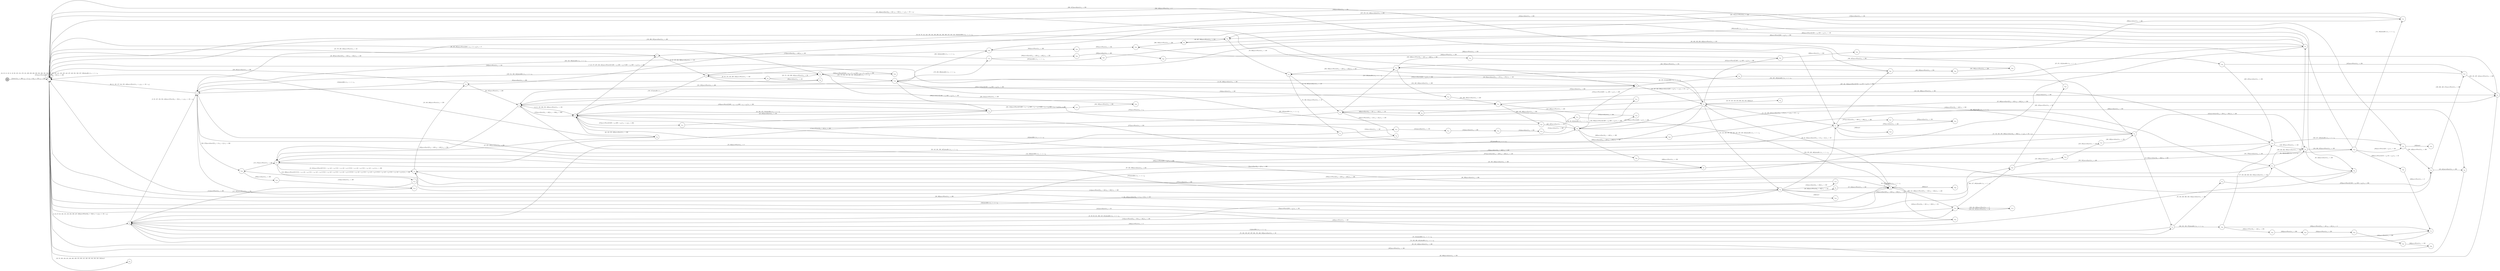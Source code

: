 digraph EFSM{
  graph [rankdir="LR", fontname="Latin Modern Math"];
  node [color="black", fillcolor="white", shape="circle", style="filled", fontname="Latin Modern Math"];
  edge [fontname="Latin Modern Math"];

  s0[fillcolor="gray", label=<s<sub>0</sub>>];
  s1[label=<s<sub>1</sub>>];
  s2[label=<s<sub>2</sub>>];
  s3[label=<s<sub>3</sub>>];
  s4[label=<s<sub>4</sub>>];
  s5[label=<s<sub>5</sub>>];
  s6[label=<s<sub>6</sub>>];
  s7[label=<s<sub>7</sub>>];
  s8[label=<s<sub>8</sub>>];
  s9[label=<s<sub>9</sub>>];
  s10[label=<s<sub>10</sub>>];
  s11[label=<s<sub>11</sub>>];
  s12[label=<s<sub>12</sub>>];
  s13[label=<s<sub>13</sub>>];
  s16[label=<s<sub>16</sub>>];
  s17[label=<s<sub>17</sub>>];
  s18[label=<s<sub>18</sub>>];
  s19[label=<s<sub>19</sub>>];
  s28[label=<s<sub>28</sub>>];
  s29[label=<s<sub>29</sub>>];
  s32[label=<s<sub>32</sub>>];
  s40[label=<s<sub>40</sub>>];
  s42[label=<s<sub>42</sub>>];
  s44[label=<s<sub>44</sub>>];
  s46[label=<s<sub>46</sub>>];
  s48[label=<s<sub>48</sub>>];
  s49[label=<s<sub>49</sub>>];
  s55[label=<s<sub>55</sub>>];
  s56[label=<s<sub>56</sub>>];
  s60[label=<s<sub>60</sub>>];
  s61[label=<s<sub>61</sub>>];
  s64[label=<s<sub>64</sub>>];
  s66[label=<s<sub>66</sub>>];
  s67[label=<s<sub>67</sub>>];
  s68[label=<s<sub>68</sub>>];
  s69[label=<s<sub>69</sub>>];
  s71[label=<s<sub>71</sub>>];
  s73[label=<s<sub>73</sub>>];
  s76[label=<s<sub>76</sub>>];
  s77[label=<s<sub>77</sub>>];
  s90[label=<s<sub>90</sub>>];
  s92[label=<s<sub>92</sub>>];
  s94[label=<s<sub>94</sub>>];
  s95[label=<s<sub>95</sub>>];
  s97[label=<s<sub>97</sub>>];
  s108[label=<s<sub>108</sub>>];
  s109[label=<s<sub>109</sub>>];
  s110[label=<s<sub>110</sub>>];
  s116[label=<s<sub>116</sub>>];
  s118[label=<s<sub>118</sub>>];
  s119[label=<s<sub>119</sub>>];
  s130[label=<s<sub>130</sub>>];
  s146[label=<s<sub>146</sub>>];
  s147[label=<s<sub>147</sub>>];
  s148[label=<s<sub>148</sub>>];
  s150[label=<s<sub>150</sub>>];
  s151[label=<s<sub>151</sub>>];
  s160[label=<s<sub>160</sub>>];
  s162[label=<s<sub>162</sub>>];
  s163[label=<s<sub>163</sub>>];
  s164[label=<s<sub>164</sub>>];
  s165[label=<s<sub>165</sub>>];
  s166[label=<s<sub>166</sub>>];
  s167[label=<s<sub>167</sub>>];
  s173[label=<s<sub>173</sub>>];
  s184[label=<s<sub>184</sub>>];
  s199[label=<s<sub>199</sub>>];
  s204[label=<s<sub>204</sub>>];
  s205[label=<s<sub>205</sub>>];
  s207[label=<s<sub>207</sub>>];
  s214[label=<s<sub>214</sub>>];
  s231[label=<s<sub>231</sub>>];
  s232[label=<s<sub>232</sub>>];
  s245[label=<s<sub>245</sub>>];
  s277[label=<s<sub>277</sub>>];
  s278[label=<s<sub>278</sub>>];
  s297[label=<s<sub>297</sub>>];
  s303[label=<s<sub>303</sub>>];
  s304[label=<s<sub>304</sub>>];
  s305[label=<s<sub>305</sub>>];
  s326[label=<s<sub>326</sub>>];
  s332[label=<s<sub>332</sub>>];
  s333[label=<s<sub>333</sub>>];
  s334[label=<s<sub>334</sub>>];
  s335[label=<s<sub>335</sub>>];
  s336[label=<s<sub>336</sub>>];
  s347[label=<s<sub>347</sub>>];
  s384[label=<s<sub>384</sub>>];
  s385[label=<s<sub>385</sub>>];
  s389[label=<s<sub>389</sub>>];
  s399[label=<s<sub>399</sub>>];
  s408[label=<s<sub>408</sub>>];
  s418[label=<s<sub>418</sub>>];
  s419[label=<s<sub>419</sub>>];
  s446[label=<s<sub>446</sub>>];
  s462[label=<s<sub>462</sub>>];
  s463[label=<s<sub>463</sub>>];
  s467[label=<s<sub>467</sub>>];
  s474[label=<s<sub>474</sub>>];
  s498[label=<s<sub>498</sub>>];
  s510[label=<s<sub>510</sub>>];
  s511[label=<s<sub>511</sub>>];
  s512[label=<s<sub>512</sub>>];
  s513[label=<s<sub>513</sub>>];
  s514[label=<s<sub>514</sub>>];
  s515[label=<s<sub>515</sub>>];
  s522[label=<s<sub>522</sub>>];

  s0->s1[label=<<i> [1]start:2/o<sub>1</sub> := 200, o<sub>2</sub> := 3, o<sub>3</sub> := 0&#91;r<sub>3</sub> := 150, r<sub>2</sub> := 250&#93;</i>>];
  s4->s5[label=<<i> [5]moveEast:0&#91;r<sub>3</sub> &gt; 2&#93;/o<sub>1</sub> := 200</i>>];
  s12->s13[label=<<i> [13, 330]moveEast:0&#91;r<sub>2</sub> &gt; 250&#93;/o<sub>1</sub> := 400</i>>];
  s13->s2[label=<<i> [14]shieldHit:1/o<sub>1</sub> := -1 + i<sub>0</sub></i>>];
  s2->s4[label=<<i> [15, 38, 83, 211, 382, 413, 451]alienHit:1/o<sub>1</sub> := 1 + i<sub>0</sub></i>>];
  s16->s17[label=<<i> [17]moveWest:0&#91;r<sub>3</sub> &gt; 24&#93;/o<sub>1</sub> := 350</i>>];
  s17->s18[label=<<i> [18, 281]moveWest:0&#91;!(!(!(51 &gt; r<sub>2</sub>&or;-48 &gt; r<sub>3</sub>)&or;!(51 &gt; r<sub>2</sub>&or;-48 &gt; r<sub>3</sub>))&or;!(!(51 &gt; r<sub>2</sub>&or;-48 &gt; r<sub>3</sub>)&or;!(51 &gt; r<sub>2</sub>&or;-48 &gt; r<sub>3</sub>)))&#93;/o<sub>1</sub> := 300</i>>];
  s19->s5[label=<<i> [20, 187]moveWest:0/o<sub>1</sub> := 200</i>>];
  s1->s7[label=<<i> [26, 267]moveEast:0&#91;!(r<sub>3</sub> &gt; 102&or;r<sub>3</sub> &gt; 102)&#93;/o<sub>1</sub> := 100</i>>];
  s10->s40[label=<<i> [40, 85]moveEast:0&#91;!(r<sub>2</sub> &gt; 275&or;r<sub>2</sub> &gt; 275)&#93;/o<sub>1</sub> := 100</i>>];
  s16->s42[label=<<i> [42]moveWest:0&#91;!(r<sub>3</sub> &gt; 24&or;r<sub>3</sub> &gt; 24)&#93;/o<sub>1</sub> := 100</i>>];
  s42->s6[label=<<i> [43]shieldHit:1/o<sub>1</sub> := -1 + i<sub>0</sub></i>>];
  s44->s6[label=<<i> [45, 437]moveEast:0/o<sub>1</sub> := 150</i>>];
  s48->s49[label=<<i> [49, 441]moveEast:0/o<sub>1</sub> := 350</i>>];
  s55->s56[label=<<i> [56, 243]moveWest:0&#91;r<sub>3</sub> &gt; 102&#93;/o<sub>1</sub> := 150</i>>];
  s56->s4[label=<<i> [57, 244]moveWest:0/o<sub>1</sub> := 100</i>>];
  s4->s4[label=<<i> [58, 325]shieldHit:1/o<sub>1</sub> := -1 + i<sub>0</sub></i>>];
  s16->s60[label=<<i> [60]moveEast:0&#91;r<sub>3</sub> &gt; 102, r<sub>3</sub> &gt; 102&#93;/o<sub>1</sub> := 150</i>>];
  s60->s61[label=<<i> [61]moveEast:0/o<sub>1</sub> := 200</i>>];
  s61->s1[label=<<i> [62, 369]moveEast:0/o<sub>1</sub> := 250</i>>];
  s1->s9[label=<<i> [65, 124]moveEast:0&#91;r<sub>3</sub> &gt; 102, r<sub>3</sub> &gt; 102&#93;/o<sub>1</sub> := r<sub>2</sub>&#91;r<sub>2</sub> := 50 + r<sub>2</sub>&#93;</i>>];
  s67->s68[label=<<i> [68]moveWest:0&#91;350 &gt; r<sub>2</sub>&#93;/o<sub>1</sub> := 200</i>>];
  s40->s71[label=<<i> [71, 509, 531]moveWest:0/o<sub>1</sub> := 50</i>>];
  s71->s2[label=<<i> [72, 532]moveWest:0/o<sub>1</sub> := 0</i>>];
  s2->s73[label=<<i> [73, 101]shieldHit:1/o<sub>1</sub> := -1 + i<sub>0</sub></i>>];
  s77->s1[label=<<i> [78]moveWest:0&#91;350 &gt; r<sub>2</sub>&#93;/o<sub>1</sub> := 100</i>>];
  s4->s10[label=<<i> [39, 84, 452]moveEast:0&#91;!(r<sub>3</sub> &gt; 2&or;r<sub>3</sub> &gt; 2)&#93;/o<sub>1</sub> := 50</i>>];
  s40->s16[label=<<i> [41, 86, 367]moveEast:0/o<sub>1</sub> := 150</i>>];
  s16->s61[label=<<i> [87, 368]moveEast:0&#91;!(r<sub>3</sub> &gt; 102&or;r<sub>3</sub> &gt; 102)&#93;/o<sub>1</sub> := 200</i>>];
  s28->s90[label=<<i> [90]moveEast:0/o<sub>1</sub> := 150</i>>];
  s90->s3[label=<<i> [91]moveEast:0/o<sub>1</sub> := 200</i>>];
  s92->s77[label=<<i> [93, 469]alienHit:1/o<sub>1</sub> := 1 + i<sub>0</sub></i>>];
  s77->s94[label=<<i> [94, 536]alienHit:1/o<sub>1</sub> := 1 + i<sub>0</sub></i>>];
  s94->s95[label=<<i> [95, 422]moveEast:0/o<sub>1</sub> := 250</i>>];
  s95->s18[label=<<i> [96, 299]moveEast:0/o<sub>1</sub> := 300</i>>];
  s97->s1[label=<<i> [98, 500]moveWest:0/o<sub>1</sub> := 300</i>>];
  s3->s108[label=<<i> [108, 273]moveEast:0&#91;!(r<sub>3</sub> &gt; 2&or;r<sub>3</sub> &gt; 2)&#93;/o<sub>1</sub> := 300</i>>];
  s108->s109[label=<<i> [109]moveEast:0/o<sub>1</sub> := 350</i>>];
  s109->s110[label=<<i> [110]moveEast:0/o<sub>1</sub> := 400</i>>];
  s110->s1[label=<<i> [111]moveWest:0/o<sub>1</sub> := 350</i>>];
  s55->s108[label=<<i> [114]moveWest:0&#91;!(r<sub>3</sub> &gt; 102&or;r<sub>3</sub> &gt; 102)&#93;/o<sub>1</sub> := 300</i>>];
  s108->s17[label=<<i> [115, 274]moveWest:0/o<sub>1</sub> := 250</i>>];
  s17->s116[label=<<i> [116, 380]moveWest:0&#91;!(!(!(!(51 &gt; r<sub>2</sub>&or;-48 &gt; r<sub>3</sub>)&or;!(51 &gt; r<sub>2</sub>&or;-48 &gt; r<sub>3</sub>))&or;!(!(51 &gt; r<sub>2</sub>&or;-48 &gt; r<sub>3</sub>)&or;!(51 &gt; r<sub>2</sub>&or;-48 &gt; r<sub>3</sub>)))&or;!(!(!(51 &gt; r<sub>2</sub>&or;-48 &gt; r<sub>3</sub>)&or;!(51 &gt; r<sub>2</sub>&or;-48 &gt; r<sub>3</sub>))&or;!(!(51 &gt; r<sub>2</sub>&or;-48 &gt; r<sub>3</sub>)&or;!(51 &gt; r<sub>2</sub>&or;-48 &gt; r<sub>3</sub>))))&#93;/o<sub>1</sub> := 200</i>>];
  s2->s118[label=<<i> [118]moveWest:0&#91;!(r<sub>3</sub> &gt; 50&or;r<sub>3</sub> &gt; 50)&#93;/o<sub>1</sub> := 100</i>>];
  s118->s119[label=<<i> [119, 415, 487]moveWest:0/o<sub>1</sub> := 50</i>>];
  s119->s118[label=<<i> [120, 416, 488]moveWest:0/o<sub>1</sub> := 0</i>>];
  s118->s1[label=<<i> [121]moveEast:0/o<sub>1</sub> := 50</i>>];
  s10->s92[label=<<i> [126, 294]moveWest:0&#91;400 &gt; r<sub>2</sub>&#93;/o<sub>1</sub> := 250</i>>];
  s92->s9[label=<<i> [127]moveWest:0&#91;400 &gt; r<sub>2</sub>, 400 &gt; r<sub>2</sub>&#93;/o<sub>1</sub> := 200</i>>];
  s9->s3[label=<<i> [128]moveEast:0&#91;!(350 &gt; r<sub>2</sub>&or;350 &gt; r<sub>2</sub>)&#93;/o<sub>1</sub> := 250</i>>];
  s3->s29[label=<<i> [129, 314, 320, 340]shieldHit:1/o<sub>1</sub> := -1 + i<sub>0</sub></i>>];
  s130->s5[label=<<i> [131, 235]moveWest:0/o<sub>1</sub> := 200</i>>];
  s46->s1[label=<<i> [134]shieldHit:1/o<sub>1</sub> := -1 + i<sub>0</sub></i>>];
  s2->s3[label=<<i> [3, 35, 137, 156, 354, 448]moveWest:0&#91;r<sub>3</sub> &gt; 50&#93;/o<sub>1</sub> := r<sub>3</sub>&#91;r<sub>3</sub> := -50 + r<sub>3</sub>&#93;</i>>];
  s12->s10[label=<<i> [143]moveWest:0&#91;r<sub>2</sub> &gt; 449&#93;/o<sub>1</sub> := 350</i>>];
  s10->s3[label=<<i> [144, 200]shieldHit:1/o<sub>1</sub> := -1 + i<sub>0</sub></i>>];
  s92->s146[label=<<i> [146, 394]moveWest:0&#91;!(400 &gt; r<sub>2</sub>&or;400 &gt; r<sub>2</sub>)&#93;/o<sub>1</sub> := 300</i>>];
  s146->s147[label=<<i> [147, 395]moveWest:0/o<sub>1</sub> := 250</i>>];
  s148->s94[label=<<i> [149, 397]moveWest:0/o<sub>1</sub> := 150</i>>];
  s150->s151[label=<<i> [151, 302]alienHit:1/o<sub>1</sub> := 1 + i<sub>0</sub></i>>];
  s151->s69[label=<<i> [152]moveEast:0/o<sub>1</sub> := 150</i>>];
  s69->s1[label=<<i> [153, 308, 351]moveEast:0/o<sub>1</sub> := 200</i>>];
  s3->s1[label=<<i> [36, 81, 138, 157, 344, 355, 449]moveWest:0/o<sub>1</sub> := r<sub>3</sub>&#91;r<sub>3</sub> := -50 + r<sub>3</sub>&#93;</i>>];
  s160->s148[label=<<i> [161, 376]moveEast:0/o<sub>1</sub> := 100</i>>];
  s162->s163[label=<<i> [163]win:0</i>>];
  s164->s165[label=<<i> [165, 226]moveWest:0&#91;r<sub>2</sub> &gt; 449, r<sub>2</sub> &gt; 449&#93;/o<sub>1</sub> := 350</i>>];
  s165->s166[label=<<i> [166, 227]moveWest:0/o<sub>1</sub> := 300</i>>];
  s166->s167[label=<<i> [167]moveWest:0/o<sub>1</sub> := 250</i>>];
  s167->s61[label=<<i> [168, 191, 287, 431]moveWest:0/o<sub>1</sub> := 200</i>>];
  s61->s8[label=<<i> [88, 169, 192, 288, 432]moveWest:0/o<sub>1</sub> := 150</i>>];
  s130->s173[label=<<i> [173, 203, 296]alienHit:1/o<sub>1</sub> := 1 + i<sub>0</sub></i>>];
  s173->s7[label=<<i> [174]moveEast:0&#91;r<sub>2</sub> &gt; 449&#93;/o<sub>1</sub> := 100</i>>];
  s8->s6[label=<<i> [176, 517]alienHit:1/o<sub>1</sub> := 1 + i<sub>0</sub></i>>];
  s7->s1[label=<<i> [23, 178, 238, 482]moveWest:0/o<sub>1</sub> := 50</i>>];
  s55->s184[label=<<i> [184]moveEast:0&#91;r<sub>3</sub> &gt; 102&#93;/o<sub>1</sub> := 250</i>>];
  s184->s18[label=<<i> [185]moveEast:0/o<sub>1</sub> := 300</i>>];
  s18->s19[label=<<i> [19, 186, 260]moveWest:0/o<sub>1</sub> := 250</i>>];
  s5->s17[label=<<i> [188]moveEast:0&#91;!(r<sub>2</sub> &gt; 449&or;r<sub>2</sub> &gt; 449)&#93;/o<sub>1</sub> := 250</i>>];
  s29->s1[label=<<i> [30, 195, 291]moveWest:0&#91;848 &gt; r<sub>2</sub> + 3 &times; r<sub>3</sub>&#93;/o<sub>1</sub> := 0</i>>];
  s55->s11[label=<<i> [198, 276, 328, 460]alienHit:1/o<sub>1</sub> := 1 + i<sub>0</sub></i>>];
  s11->s199[label=<<i> [199]win:0</i>>];
  s3->s92[label=<<i> [92, 145, 201, 393, 407]alienHit:1/o<sub>1</sub> := 1 + i<sub>0</sub></i>>];
  s92->s130[label=<<i> [202, 295]shieldHit:1/o<sub>1</sub> := -1 + i<sub>0</sub></i>>];
  s173->s204[label=<<i> [204]moveEast:0&#91;!(r<sub>2</sub> &gt; 449&or;r<sub>2</sub> &gt; 449)&#93;/o<sub>1</sub> := 350</i>>];
  s204->s205[label=<<i> [205]moveEast:0/o<sub>1</sub> := 400</i>>];
  s205->s11[label=<<i> [206]moveWest:0/o<sub>1</sub> := 350</i>>];
  s11->s207[label=<<i> [207, 461, 504]moveWest:0&#91;!(50 &gt; r<sub>3</sub>&or;50 &gt; r<sub>3</sub>)&#93;/o<sub>1</sub> := 300</i>>];
  s207->s1[label=<<i> [208, 317]moveEast:0/o<sub>1</sub> := 350</i>>];
  s4->s16[label=<<i> [16, 59, 212]alienHit:1/o<sub>1</sub> := 1 + i<sub>0</sub></i>>];
  s16->s164[label=<<i> [213, 529]alienHit:1/o<sub>1</sub> := 1 + i<sub>0</sub></i>>];
  s164->s214[label=<<i> [214, 465, 494]moveEast:0/o<sub>1</sub> := 200</i>>];
  s214->s147[label=<<i> [215, 466, 495]moveEast:0/o<sub>1</sub> := 250</i>>];
  s162->s19[label=<<i> [218]moveEast:0/o<sub>1</sub> := 250</i>>];
  s19->s1[label=<<i> [219, 261]moveEast:0/o<sub>1</sub> := 300</i>>];
  s9->s10[label=<<i> [10, 125, 222, 256]moveEast:0&#91;350 &gt; r<sub>2</sub>&#93;/o<sub>1</sub> := r<sub>2</sub>&#91;r<sub>2</sub> := 50 + r<sub>2</sub>&#93;</i>>];
  s10->s11[label=<<i> [11, 141, 223, 257]moveEast:0&#91;r<sub>2</sub> &gt; 275&#93;/o<sub>1</sub> := r<sub>2</sub>&#91;r<sub>2</sub> := 50 + r<sub>2</sub>&#93;</i>>];
  s12->s164[label=<<i> [164, 225, 493]alienHit:1/o<sub>1</sub> := 1 + i<sub>0</sub></i>>];
  s166->s148[label=<<i> [228, 427]moveEast:0/o<sub>1</sub> := 350</i>>];
  s148->s6[label=<<i> [229]moveEast:0&#91;r<sub>2</sub> &gt; 449&#93;/o<sub>1</sub> := 400</i>>];
  s6->s44[label=<<i> [44, 230, 478, 518]alienHit:1/o<sub>1</sub> := 1 + i<sub>0</sub></i>>];
  s44->s231[label=<<i> [231, 519]moveWest:0&#91;!(!(699 &gt; r<sub>2</sub> + r<sub>3</sub>&or;699 &gt; r<sub>2</sub> + r<sub>3</sub>)&or;!(699 &gt; r<sub>2</sub> + r<sub>3</sub>&or;699 &gt; r<sub>2</sub> + r<sub>3</sub>))&#93;/o<sub>1</sub> := 350</i>>];
  s231->s232[label=<<i> [232, 520]moveWest:0/o<sub>1</sub> := 300</i>>];
  s232->s29[label=<<i> [233, 521]moveWest:0/o<sub>1</sub> := 250</i>>];
  s4->s245[label=<<i> [245]moveWest:0&#91;r<sub>3</sub> &gt; 102, r<sub>3</sub> &gt; 102&#93;/o<sub>1</sub> := 50</i>>];
  s245->s2[label=<<i> [246]moveWest:0/o<sub>1</sub> := 0</i>>];
  s67->s5[label=<<i> [251]alienHit:1/o<sub>1</sub> := 1 + i<sub>0</sub></i>>];
  s5->s6[label=<<i> [6, 21, 132, 236, 252, 480]moveWest:0/o<sub>1</sub> := 150</i>>];
  s8->s9[label=<<i> [9, 255, 269]moveEast:0/o<sub>1</sub> := 200</i>>];
  s12->s18[label=<<i> [259]moveWest:0&#91;!(r<sub>2</sub> &gt; 449&or;r<sub>2</sub> &gt; 449)&#93;/o<sub>1</sub> := 300</i>>];
  s7->s8[label=<<i> [8, 27, 175, 254, 268]moveEast:0/o<sub>1</sub> := 150</i>>];
  s17->s55[label=<<i> [275]shieldHit:1/o<sub>1</sub> := -1 + i<sub>0</sub></i>>];
  s11->s277[label=<<i> [277]moveEast:0&#91;!(r<sub>2</sub> &gt; 300&or;r<sub>2</sub> &gt; 300)&#93;/o<sub>1</sub> := 300</i>>];
  s277->s278[label=<<i> [278]moveEast:0/o<sub>1</sub> := 350</i>>];
  s278->s11[label=<<i> [279]moveEast:0/o<sub>1</sub> := 400</i>>];
  s11->s17[label=<<i> [280]moveWest:0&#91;50 &gt; r<sub>3</sub>&#93;/o<sub>1</sub> := 350</i>>];
  s18->s97[label=<<i> [97, 282, 300]moveEast:0/o<sub>1</sub> := 350</i>>];
  s97->s150[label=<<i> [283, 301]moveEast:0/o<sub>1</sub> := 400</i>>];
  s150->s162[label=<<i> [284]moveWest:0&#91;50 &gt; r<sub>3</sub>&#93;/o<sub>1</sub> := 350</i>>];
  s162->s48[label=<<i> [285, 429]moveWest:0/o<sub>1</sub> := 300</i>>];
  s8->s28[label=<<i> [28, 89, 170, 193, 289, 433]moveWest:0/o<sub>1</sub> := 100</i>>];
  s28->s29[label=<<i> [29, 171, 194, 290, 434]moveWest:0/o<sub>1</sub> := 50</i>>];
  s173->s297[label=<<i> [297]shieldHit:1/o<sub>1</sub> := -1 + i<sub>0</sub></i>>];
  s297->s95[label=<<i> [298]alienHit:1/o<sub>1</sub> := 1 + i<sub>0</sub></i>>];
  s151->s303[label=<<i> [303, 391]moveWest:0/o<sub>1</sub> := 350</i>>];
  s303->s304[label=<<i> [304]moveWest:0/o<sub>1</sub> := 300</i>>];
  s304->s305[label=<<i> [305]moveWest:0/o<sub>1</sub> := 250</i>>];
  s305->s68[label=<<i> [306, 349]moveWest:0/o<sub>1</sub> := 200</i>>];
  s68->s69[label=<<i> [69, 307, 350]moveWest:0/o<sub>1</sub> := 150</i>>];
  s10->s64[label=<<i> [64, 80, 123, 140, 210, 293, 310, 319, 346]lose:0</i>>];
  s9->s66[label=<<i> [66, 270, 311]shieldHit:1/o<sub>1</sub> := -1 + i<sub>0</sub></i>>];
  s66->s67[label=<<i> [67, 271, 312]alienHit:1/o<sub>1</sub> := 1 + i<sub>0</sub></i>>];
  s130->s207[label=<<i> [316]moveEast:0&#91;400 &gt; r<sub>2</sub>&#93;/o<sub>1</sub> := 300</i>>];
  s130->s303[label=<<i> [322, 342]shieldHit:1/o<sub>1</sub> := -1 + i<sub>0</sub></i>>];
  s4->s326[label=<<i> [326]lose:0</i>>];
  s11->s12[label=<<i> [12, 142, 224, 258, 329]moveEast:0&#91;r<sub>2</sub> &gt; 300&#93;/o<sub>1</sub> := r<sub>2</sub>&#91;r<sub>2</sub> := 50 + r<sub>2</sub>&#93;</i>>];
  s160->s332[label=<<i> [332]moveWest:0&#91;r<sub>3</sub> &gt; -48&#93;/o<sub>1</sub> := 350</i>>];
  s332->s333[label=<<i> [333]moveWest:0/o<sub>1</sub> := 300</i>>];
  s333->s334[label=<<i> [334]moveWest:0/o<sub>1</sub> := 250</i>>];
  s334->s335[label=<<i> [335]moveWest:0/o<sub>1</sub> := 200</i>>];
  s335->s336[label=<<i> [336]moveWest:0/o<sub>1</sub> := 150</i>>];
  s336->s1[label=<<i> [337]moveWest:0/o<sub>1</sub> := 100</i>>];
  s29->s130[label=<<i> [130, 172, 234, 315, 321, 341, 435]alienHit:1/o<sub>1</sub> := 1 + i<sub>0</sub></i>>];
  s303->s3[label=<<i> [323, 343, 392]alienHit:1/o<sub>1</sub> := 1 + i<sub>0</sub></i>>];
  s10->s347[label=<<i> [347]moveWest:0&#91;!(400 &gt; r<sub>2</sub>&or;400 &gt; r<sub>2</sub>)&#93;/o<sub>1</sub> := 300</i>>];
  s347->s305[label=<<i> [348]moveWest:0/o<sub>1</sub> := 250</i>>];
  s1->s2[label=<<i> [2, 34, 37, 82, 136, 155, 158, 353, 356, 447, 450]moveWest:0&#91;r<sub>3</sub> &gt; -50&#93;/o<sub>1</sub> := r<sub>3</sub>&#91;r<sub>3</sub> := -50 + r<sub>3</sub>&#93;</i>>];
  s13->s160[label=<<i> [160, 331, 358, 375]alienHit:1/o<sub>1</sub> := 1 + i<sub>0</sub></i>>];
  s160->s73[label=<<i> [359]moveWest:0&#91;!(r<sub>3</sub> &gt; -48&or;r<sub>3</sub> &gt; -48)&#93;/o<sub>1</sub> := 0</i>>];
  s73->s2[label=<<i> [74, 102, 360, 401]alienHit:1/o<sub>1</sub> := 1 + i<sub>0</sub></i>>];
  s77->s67[label=<<i> [106, 250, 364, 405]moveEast:0/o<sub>1</sub> := 200</i>>];
  s67->s69[label=<<i> [365]moveWest:0&#91;!(350 &gt; r<sub>2</sub>&or;350 &gt; r<sub>2</sub>)&#93;/o<sub>1</sub> := 150</i>>];
  s69->s40[label=<<i> [70, 366]moveWest:0/o<sub>1</sub> := 100</i>>];
  s1->s1[label=<<i> [371]moveWest:0&#91;!(r<sub>3</sub> &gt; -50&or;r<sub>3</sub> &gt; -50)&#93;/o<sub>1</sub> := 200</i>>];
  s148->s6[label=<<i> [377]moveEast:0&#91;!(r<sub>2</sub> &gt; 449&or;r<sub>2</sub> &gt; 449)&#93;/o<sub>1</sub> := 150</i>>];
  s6->s46[label=<<i> [46, 133, 378, 438]moveEast:0/o<sub>1</sub> := 200</i>>];
  s46->s17[label=<<i> [47, 379, 439]moveEast:0/o<sub>1</sub> := 250</i>>];
  s116->s2[label=<<i> [117, 381]moveWest:0/o<sub>1</sub> := 150</i>>];
  s4->s118[label=<<i> [383, 414, 486]moveWest:0&#91;!(r<sub>3</sub> &gt; 102&or;r<sub>3</sub> &gt; 102)&#93;/o<sub>1</sub> := 100</i>>];
  s118->s384[label=<<i> [384, 417, 489]alienHit:1/o<sub>1</sub> := 1 + i<sub>0</sub></i>>];
  s384->s385[label=<<i> [385, 455]moveWest:0/o<sub>1</sub> := 50</i>>];
  s385->s1[label=<<i> [386, 456]moveWest:0/o<sub>1</sub> := 0</i>>];
  s347->s389[label=<<i> [389]moveEast:0/o<sub>1</sub> := 350</i>>];
  s389->s151[label=<<i> [390]moveEast:0/o<sub>1</sub> := 400</i>>];
  s147->s148[label=<<i> [148, 216, 396]moveWest:0/o<sub>1</sub> := 200</i>>];
  s94->s150[label=<<i> [150, 398, 537]moveWest:0/o<sub>1</sub> := 100</i>>];
  s150->s399[label=<<i> [399]moveWest:0&#91;!(50 &gt; r<sub>3</sub>&or;50 &gt; r<sub>3</sub>)&#93;/o<sub>1</sub> := 50</i>>];
  s399->s73[label=<<i> [400]moveWest:0/o<sub>1</sub> := 0</i>>];
  s2->s13[label=<<i> [75, 103, 159, 247, 357, 361, 374, 402, 533]moveEast:0/o<sub>1</sub> := 50</i>>];
  s13->s76[label=<<i> [76, 104, 248, 362, 403, 534]moveEast:0/o<sub>1</sub> := 100</i>>];
  s76->s77[label=<<i> [77, 105, 249, 363, 404, 535]moveEast:0/o<sub>1</sub> := 150</i>>];
  s67->s3[label=<<i> [107, 272, 313, 406]moveEast:0/o<sub>1</sub> := 250</i>>];
  s92->s408[label=<<i> [408]moveEast:0&#91;r<sub>2</sub> &gt; 449&#93;/o<sub>1</sub> := 300</i>>];
  s408->s49[label=<<i> [409]moveEast:0/o<sub>1</sub> := 350</i>>];
  s384->s418[label=<<i> [418, 490]moveEast:0/o<sub>1</sub> := 50</i>>];
  s418->s419[label=<<i> [419, 491]moveEast:0/o<sub>1</sub> := 100</i>>];
  s419->s12[label=<<i> [420, 492]moveEast:0/o<sub>1</sub> := 150</i>>];
  s12->s94[label=<<i> [421]moveEast:0&#91;!(r<sub>2</sub> &gt; 250&or;r<sub>2</sub> &gt; 250)&#93;/o<sub>1</sub> := 200</i>>];
  s95->s1[label=<<i> [423]moveWest:0/o<sub>1</sub> := 200</i>>];
  s148->s162[label=<<i> [162, 217, 428]alienHit:1/o<sub>1</sub> := 1 + i<sub>0</sub></i>>];
  s48->s167[label=<<i> [190, 286, 430, 471]moveWest:0/o<sub>1</sub> := 250</i>>];
  s130->s44[label=<<i> [436]moveEast:0&#91;!(400 &gt; r<sub>2</sub>&or;400 &gt; r<sub>2</sub>)&#93;/o<sub>1</sub> := 100</i>>];
  s17->s48[label=<<i> [48, 189, 440]moveEast:0/o<sub>1</sub> := 300</i>>];
  s49->s1[label=<<i> [50, 410, 442]moveEast:0/o<sub>1</sub> := 400</i>>];
  s1->s10[label=<<i> [54, 63, 79, 112, 122, 139, 182, 196, 209, 241, 292, 309, 318, 345, 444, 524]shieldHit:1/o<sub>1</sub> := -1 + i<sub>0</sub></i>>];
  s55->s446[label=<<i> [446]win:0</i>>];
  s55->s384[label=<<i> [454]moveEast:0&#91;!(r<sub>3</sub> &gt; 102&or;r<sub>3</sub> &gt; 102)&#93;/o<sub>1</sub> := 100</i>>];
  s207->s462[label=<<i> [462, 505]moveWest:0/o<sub>1</sub> := 250</i>>];
  s462->s463[label=<<i> [463, 506]moveWest:0/o<sub>1</sub> := 200</i>>];
  s463->s164[label=<<i> [464, 507]moveWest:0/o<sub>1</sub> := 150</i>>];
  s467->s92[label=<<i> [468, 497]moveEast:0/o<sub>1</sub> := 350</i>>];
  s77->s48[label=<<i> [470]moveWest:0&#91;!(350 &gt; r<sub>2</sub>&or;350 &gt; r<sub>2</sub>)&#93;/o<sub>1</sub> := 300</i>>];
  s167->s5[label=<<i> [472]moveEast:0/o<sub>1</sub> := 300</i>>];
  s5->s6[label=<<i> [473]moveEast:0&#91;r<sub>2</sub> &gt; 449&#93;/o<sub>1</sub> := 350&#91;r<sub>3</sub> := 300&#93;</i>>];
  s6->s474[label=<<i> [474]moveWest:0&#91;!(298 &gt; r<sub>3</sub>&or;298 &gt; r<sub>3</sub>)&#93;/o<sub>1</sub> := r<sub>3</sub>&#91;r<sub>3</sub> := 250&#93;</i>>];
  s474->s147[label=<<i> [475]moveWest:0/o<sub>1</sub> := r<sub>3</sub></i>>];
  s467->s6[label=<<i> [477]moveWest:0/o<sub>1</sub> := 250</i>>];
  s44->s5[label=<<i> [479]moveWest:0&#91;!(699 &gt; r<sub>2</sub> + r<sub>3</sub>&or;699 &gt; r<sub>2</sub> + r<sub>3</sub>)&#93;/o<sub>1</sub> := 200</i>>];
  s6->s7[label=<<i> [7, 22, 177, 237, 253, 481]moveWest:0&#91;!(!(298 &gt; r<sub>3</sub>&or;298 &gt; r<sub>3</sub>)&or;!(298 &gt; r<sub>3</sub>&or;298 &gt; r<sub>3</sub>))&#93;/o<sub>1</sub> := 100</i>>];
  s3->s4[label=<<i> [4, 324, 485]moveEast:0&#91;r<sub>3</sub> &gt; 2, r<sub>3</sub> &gt; 2&#93;/o<sub>1</sub> := 150</i>>];
  s147->s467[label=<<i> [467, 476, 496]moveEast:0/o<sub>1</sub> := 300</i>>];
  s92->s498[label=<<i> [498]moveEast:0&#91;!(r<sub>2</sub> &gt; 449&or;r<sub>2</sub> &gt; 449)&#93;/o<sub>1</sub> := 400</i>>];
  s498->s97[label=<<i> [499]moveWest:0/o<sub>1</sub> := 350</i>>];
  s164->s40[label=<<i> [508, 530]moveWest:0&#91;!(r<sub>2</sub> &gt; 449&or;r<sub>2</sub> &gt; 449)&#93;/o<sub>1</sub> := 100</i>>];
  s71->s510[label=<<i> [510]moveEast:0/o<sub>1</sub> := 100</i>>];
  s510->s511[label=<<i> [511]moveEast:0/o<sub>1</sub> := 150</i>>];
  s511->s512[label=<<i> [512]moveEast:0/o<sub>1</sub> := 200</i>>];
  s512->s513[label=<<i> [513]moveEast:0/o<sub>1</sub> := 250</i>>];
  s513->s514[label=<<i> [514]moveEast:0/o<sub>1</sub> := 300</i>>];
  s514->s515[label=<<i> [515]moveEast:0/o<sub>1</sub> := 350</i>>];
  s515->s8[label=<<i> [516]moveEast:0/o<sub>1</sub> := 400</i>>];
  s29->s522[label=<<i> [522]moveWest:0&#91;!(848 &gt; r<sub>2</sub> + 3 &times; r<sub>3</sub>&or;848 &gt; r<sub>2</sub> + 3 &times; r<sub>3</sub>)&#93;/o<sub>1</sub> := 200</i>>];
  s522->s1[label=<<i> [523]moveWest:0/o<sub>1</sub> := 150</i>>];
  s10->s55[label=<<i> [55, 113, 183, 197, 242, 327, 445, 453, 459, 525]alienHit:1/o<sub>1</sub> := 1 + i<sub>0</sub></i>>];
  s55->s1[label=<<i> [526]shieldHit:1/o<sub>1</sub> := -1 + i<sub>0</sub></i>>];
  s1->s1[label=<<i> [24, 25, 31, 33, 51, 52, 99, 135, 154, 179, 181, 220, 239, 262, 263, 264, 266, 338, 352, 370, 372, 387, 411, 424, 425, 443, 457, 483, 501, 502, 527, 539]alienHit:1/o<sub>1</sub> := 1 + i<sub>0</sub></i>>];
  s1->s32[label=<<i> [32, 53, 100, 180, 221, 240, 265, 339, 373, 388, 412, 426, 458, 484, 503, 528, 540]win:0</i>>];
  s150->s1[label=<<i> [538]moveEast:0/o<sub>1</sub> := 150</i>>];
}